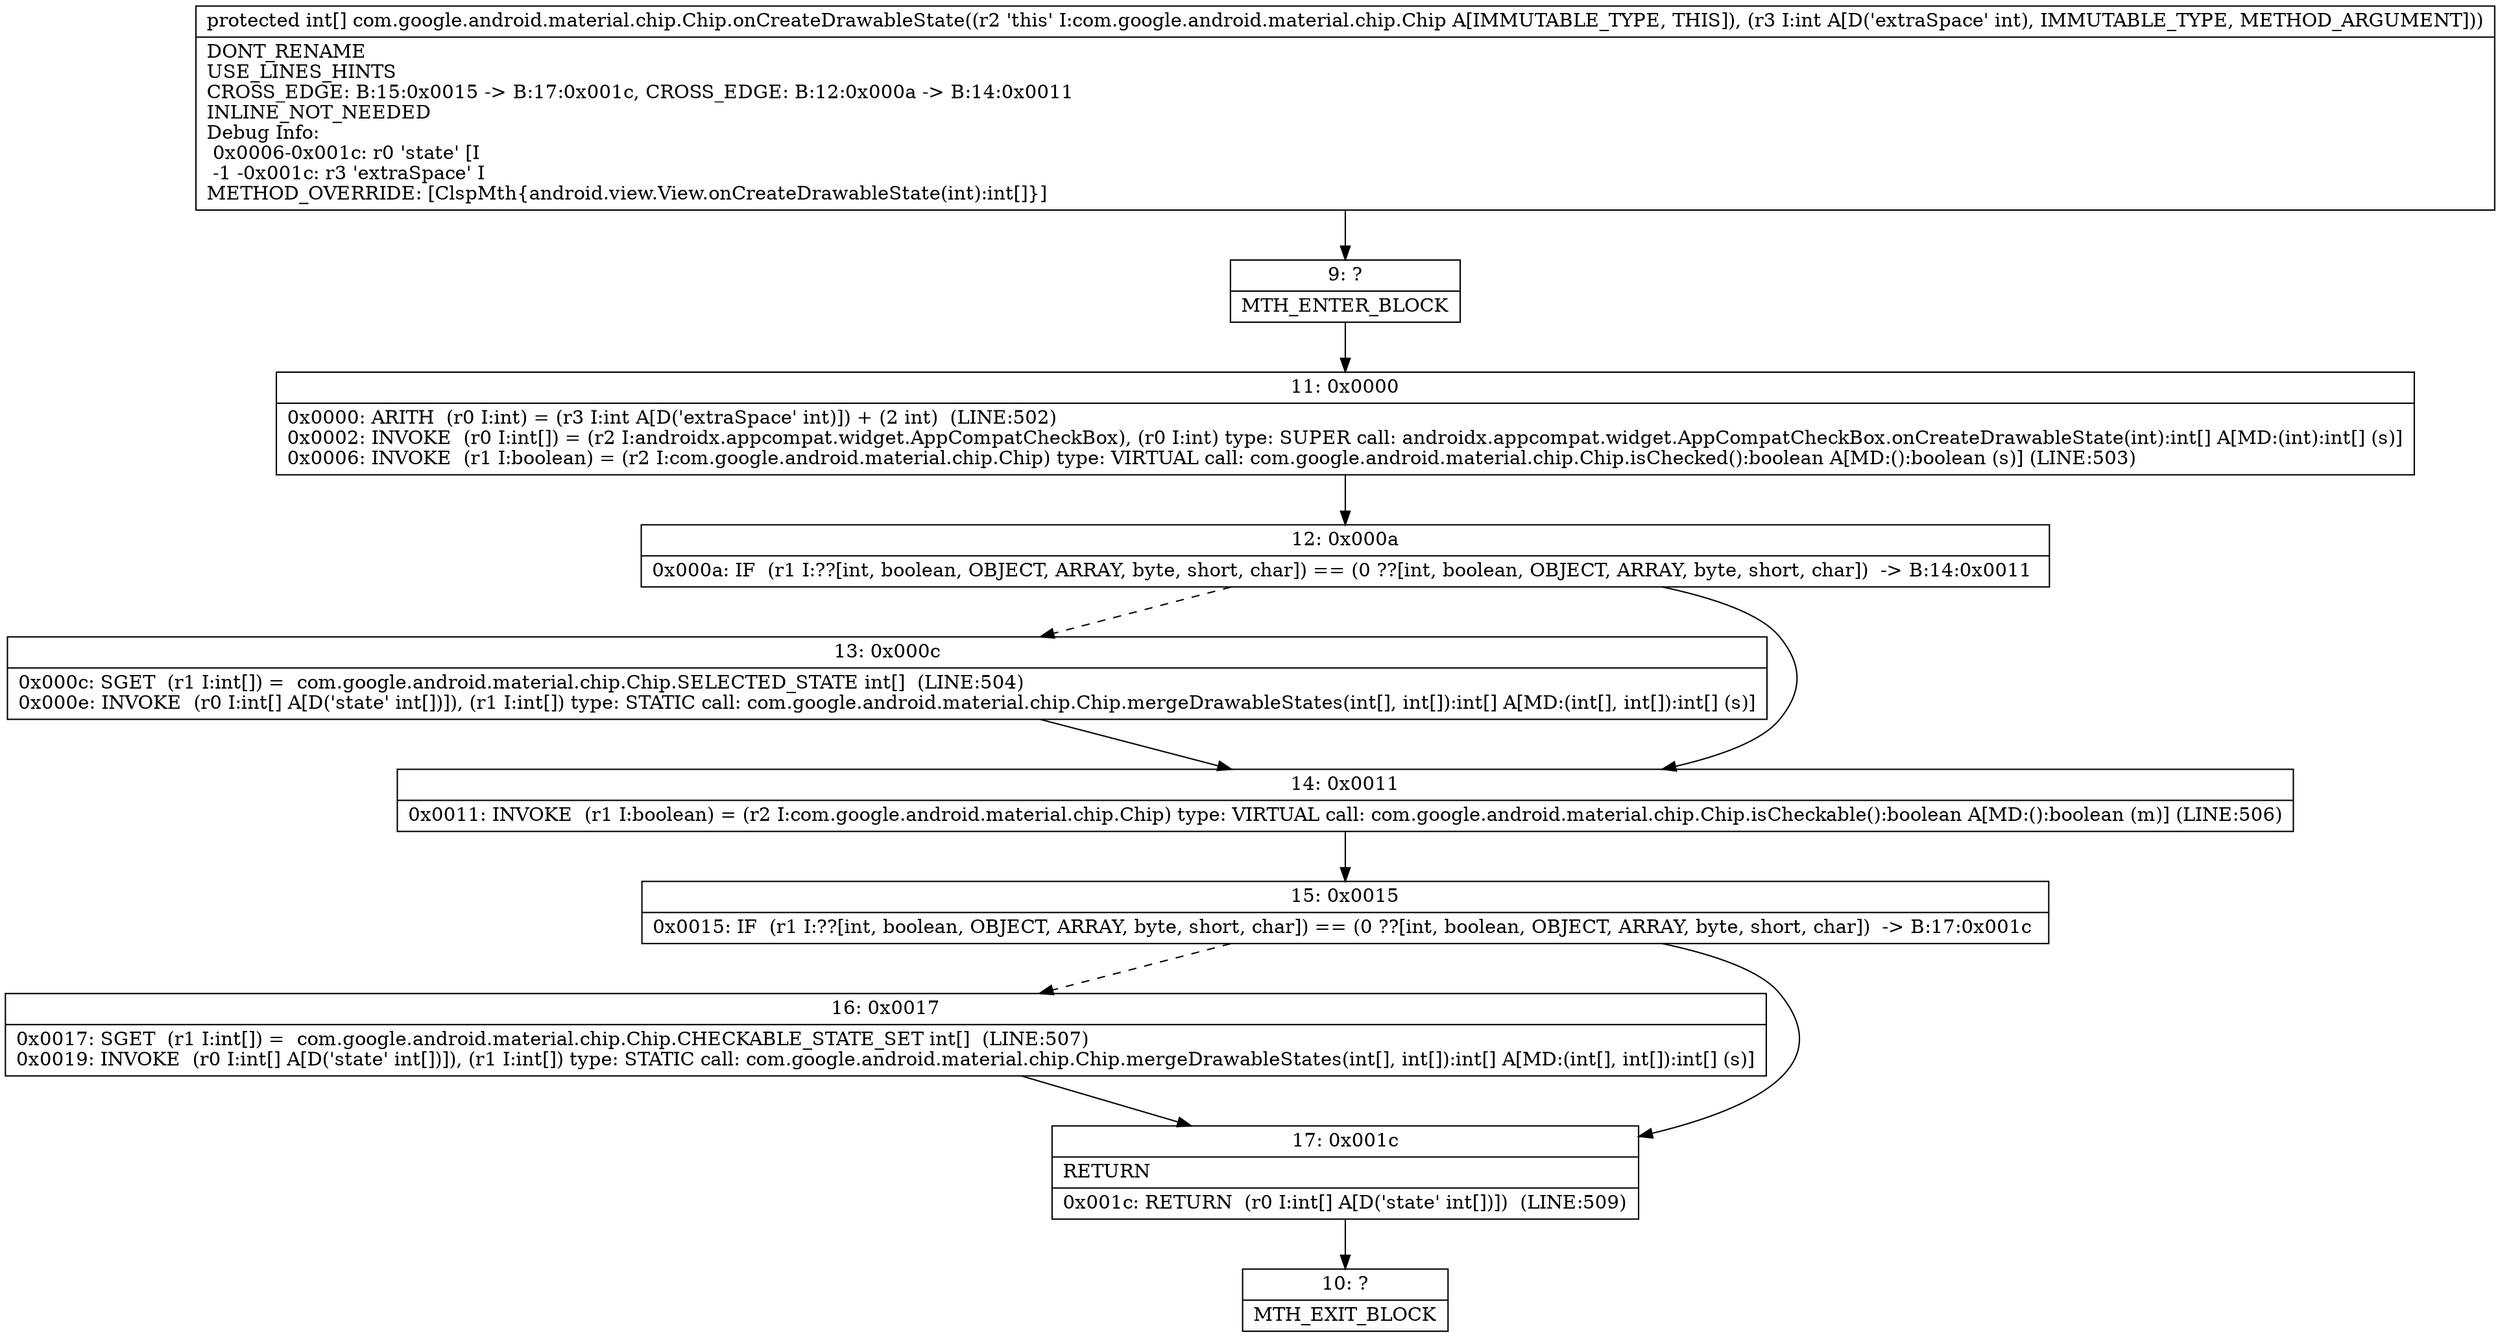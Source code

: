 digraph "CFG forcom.google.android.material.chip.Chip.onCreateDrawableState(I)[I" {
Node_9 [shape=record,label="{9\:\ ?|MTH_ENTER_BLOCK\l}"];
Node_11 [shape=record,label="{11\:\ 0x0000|0x0000: ARITH  (r0 I:int) = (r3 I:int A[D('extraSpace' int)]) + (2 int)  (LINE:502)\l0x0002: INVOKE  (r0 I:int[]) = (r2 I:androidx.appcompat.widget.AppCompatCheckBox), (r0 I:int) type: SUPER call: androidx.appcompat.widget.AppCompatCheckBox.onCreateDrawableState(int):int[] A[MD:(int):int[] (s)]\l0x0006: INVOKE  (r1 I:boolean) = (r2 I:com.google.android.material.chip.Chip) type: VIRTUAL call: com.google.android.material.chip.Chip.isChecked():boolean A[MD:():boolean (s)] (LINE:503)\l}"];
Node_12 [shape=record,label="{12\:\ 0x000a|0x000a: IF  (r1 I:??[int, boolean, OBJECT, ARRAY, byte, short, char]) == (0 ??[int, boolean, OBJECT, ARRAY, byte, short, char])  \-\> B:14:0x0011 \l}"];
Node_13 [shape=record,label="{13\:\ 0x000c|0x000c: SGET  (r1 I:int[]) =  com.google.android.material.chip.Chip.SELECTED_STATE int[]  (LINE:504)\l0x000e: INVOKE  (r0 I:int[] A[D('state' int[])]), (r1 I:int[]) type: STATIC call: com.google.android.material.chip.Chip.mergeDrawableStates(int[], int[]):int[] A[MD:(int[], int[]):int[] (s)]\l}"];
Node_14 [shape=record,label="{14\:\ 0x0011|0x0011: INVOKE  (r1 I:boolean) = (r2 I:com.google.android.material.chip.Chip) type: VIRTUAL call: com.google.android.material.chip.Chip.isCheckable():boolean A[MD:():boolean (m)] (LINE:506)\l}"];
Node_15 [shape=record,label="{15\:\ 0x0015|0x0015: IF  (r1 I:??[int, boolean, OBJECT, ARRAY, byte, short, char]) == (0 ??[int, boolean, OBJECT, ARRAY, byte, short, char])  \-\> B:17:0x001c \l}"];
Node_16 [shape=record,label="{16\:\ 0x0017|0x0017: SGET  (r1 I:int[]) =  com.google.android.material.chip.Chip.CHECKABLE_STATE_SET int[]  (LINE:507)\l0x0019: INVOKE  (r0 I:int[] A[D('state' int[])]), (r1 I:int[]) type: STATIC call: com.google.android.material.chip.Chip.mergeDrawableStates(int[], int[]):int[] A[MD:(int[], int[]):int[] (s)]\l}"];
Node_17 [shape=record,label="{17\:\ 0x001c|RETURN\l|0x001c: RETURN  (r0 I:int[] A[D('state' int[])])  (LINE:509)\l}"];
Node_10 [shape=record,label="{10\:\ ?|MTH_EXIT_BLOCK\l}"];
MethodNode[shape=record,label="{protected int[] com.google.android.material.chip.Chip.onCreateDrawableState((r2 'this' I:com.google.android.material.chip.Chip A[IMMUTABLE_TYPE, THIS]), (r3 I:int A[D('extraSpace' int), IMMUTABLE_TYPE, METHOD_ARGUMENT]))  | DONT_RENAME\lUSE_LINES_HINTS\lCROSS_EDGE: B:15:0x0015 \-\> B:17:0x001c, CROSS_EDGE: B:12:0x000a \-\> B:14:0x0011\lINLINE_NOT_NEEDED\lDebug Info:\l  0x0006\-0x001c: r0 'state' [I\l  \-1 \-0x001c: r3 'extraSpace' I\lMETHOD_OVERRIDE: [ClspMth\{android.view.View.onCreateDrawableState(int):int[]\}]\l}"];
MethodNode -> Node_9;Node_9 -> Node_11;
Node_11 -> Node_12;
Node_12 -> Node_13[style=dashed];
Node_12 -> Node_14;
Node_13 -> Node_14;
Node_14 -> Node_15;
Node_15 -> Node_16[style=dashed];
Node_15 -> Node_17;
Node_16 -> Node_17;
Node_17 -> Node_10;
}

